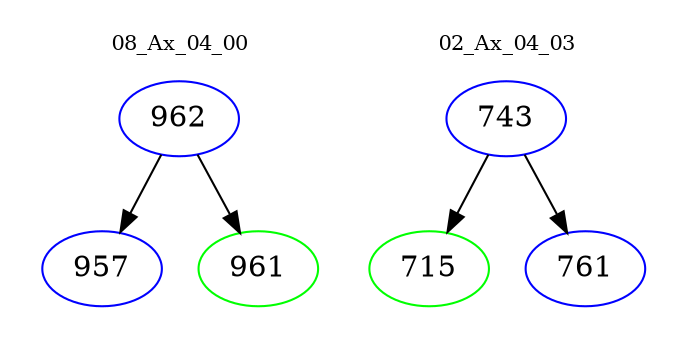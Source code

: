 digraph{
subgraph cluster_0 {
color = white
label = "08_Ax_04_00";
fontsize=10;
T0_962 [label="962", color="blue"]
T0_962 -> T0_957 [color="black"]
T0_957 [label="957", color="blue"]
T0_962 -> T0_961 [color="black"]
T0_961 [label="961", color="green"]
}
subgraph cluster_1 {
color = white
label = "02_Ax_04_03";
fontsize=10;
T1_743 [label="743", color="blue"]
T1_743 -> T1_715 [color="black"]
T1_715 [label="715", color="green"]
T1_743 -> T1_761 [color="black"]
T1_761 [label="761", color="blue"]
}
}
